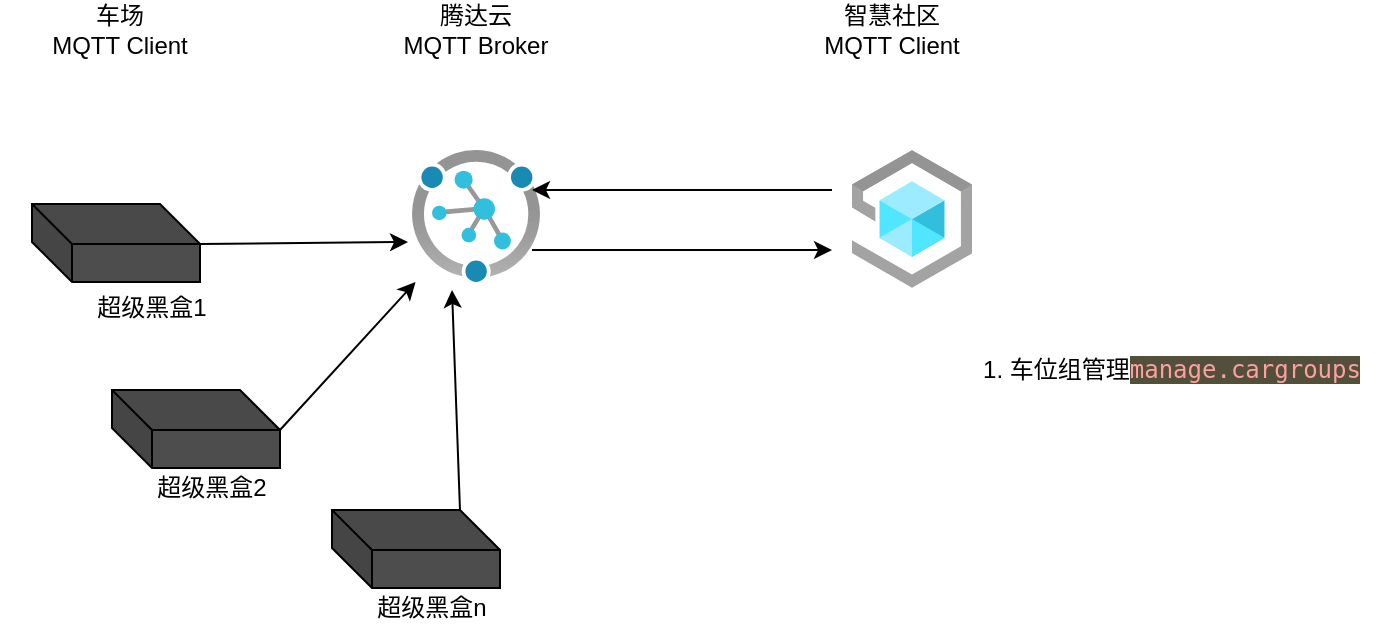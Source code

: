 <mxfile version="13.10.4" type="github">
  <diagram id="lf53xK3CYcItw04vwrKp" name="车场">
    <mxGraphModel dx="1102" dy="581" grid="1" gridSize="10" guides="1" tooltips="1" connect="1" arrows="1" fold="1" page="1" pageScale="1" pageWidth="827" pageHeight="1169" math="0" shadow="0">
      <root>
        <mxCell id="0" />
        <mxCell id="1" parent="0" />
        <mxCell id="m-Kj6B7PE4nzNGE_S6hV-1" value="" style="aspect=fixed;html=1;points=[];align=center;image;fontSize=12;image=img/lib/azure2/iot/Device_Provisioning_Services.svg;" vertex="1" parent="1">
          <mxGeometry x="310" y="220" width="64" height="66" as="geometry" />
        </mxCell>
        <mxCell id="m-Kj6B7PE4nzNGE_S6hV-2" value="腾达云&lt;br&gt;MQTT Broker" style="text;html=1;strokeColor=none;fillColor=none;align=center;verticalAlign=middle;whiteSpace=wrap;rounded=0;" vertex="1" parent="1">
          <mxGeometry x="282" y="150" width="120" height="20" as="geometry" />
        </mxCell>
        <mxCell id="m-Kj6B7PE4nzNGE_S6hV-3" value="" style="aspect=fixed;html=1;points=[];align=center;image;fontSize=12;image=img/lib/azure2/iot/IoT_Central_Applications.svg;" vertex="1" parent="1">
          <mxGeometry x="530" y="220" width="60" height="69" as="geometry" />
        </mxCell>
        <mxCell id="m-Kj6B7PE4nzNGE_S6hV-4" value="智慧社区&lt;br&gt;MQTT Client" style="text;html=1;strokeColor=none;fillColor=none;align=center;verticalAlign=middle;whiteSpace=wrap;rounded=0;" vertex="1" parent="1">
          <mxGeometry x="490" y="150" width="120" height="20" as="geometry" />
        </mxCell>
        <mxCell id="m-Kj6B7PE4nzNGE_S6hV-6" value="车场&lt;br&gt;MQTT Client" style="text;html=1;strokeColor=none;fillColor=none;align=center;verticalAlign=middle;whiteSpace=wrap;rounded=0;" vertex="1" parent="1">
          <mxGeometry x="104" y="150" width="120" height="20" as="geometry" />
        </mxCell>
        <mxCell id="m-Kj6B7PE4nzNGE_S6hV-7" value="超级黑盒1" style="text;html=1;strokeColor=none;fillColor=none;align=center;verticalAlign=middle;whiteSpace=wrap;rounded=0;" vertex="1" parent="1">
          <mxGeometry x="120" y="289" width="120" height="20" as="geometry" />
        </mxCell>
        <mxCell id="m-Kj6B7PE4nzNGE_S6hV-8" value="" style="shape=cube;whiteSpace=wrap;html=1;boundedLbl=1;backgroundOutline=1;darkOpacity=0.05;darkOpacity2=0.1;fillColor=#4D4D4D;" vertex="1" parent="1">
          <mxGeometry x="120" y="247" width="84" height="39" as="geometry" />
        </mxCell>
        <mxCell id="m-Kj6B7PE4nzNGE_S6hV-9" value="" style="shape=cube;whiteSpace=wrap;html=1;boundedLbl=1;backgroundOutline=1;darkOpacity=0.05;darkOpacity2=0.1;fillColor=#4D4D4D;" vertex="1" parent="1">
          <mxGeometry x="160" y="340" width="84" height="39" as="geometry" />
        </mxCell>
        <mxCell id="m-Kj6B7PE4nzNGE_S6hV-10" value="" style="shape=cube;whiteSpace=wrap;html=1;boundedLbl=1;backgroundOutline=1;darkOpacity=0.05;darkOpacity2=0.1;fillColor=#4D4D4D;" vertex="1" parent="1">
          <mxGeometry x="270" y="400" width="84" height="39" as="geometry" />
        </mxCell>
        <mxCell id="m-Kj6B7PE4nzNGE_S6hV-11" value="超级黑盒2" style="text;html=1;strokeColor=none;fillColor=none;align=center;verticalAlign=middle;whiteSpace=wrap;rounded=0;" vertex="1" parent="1">
          <mxGeometry x="150" y="379" width="120" height="20" as="geometry" />
        </mxCell>
        <mxCell id="m-Kj6B7PE4nzNGE_S6hV-12" value="超级黑盒n" style="text;html=1;strokeColor=none;fillColor=none;align=center;verticalAlign=middle;whiteSpace=wrap;rounded=0;" vertex="1" parent="1">
          <mxGeometry x="260" y="439" width="120" height="20" as="geometry" />
        </mxCell>
        <mxCell id="m-Kj6B7PE4nzNGE_S6hV-13" value="" style="endArrow=classic;html=1;exitX=0;exitY=0;exitDx=84;exitDy=20;exitPerimeter=0;" edge="1" parent="1" source="m-Kj6B7PE4nzNGE_S6hV-8">
          <mxGeometry width="50" height="50" relative="1" as="geometry">
            <mxPoint x="206" y="319.5" as="sourcePoint" />
            <mxPoint x="308" y="266" as="targetPoint" />
          </mxGeometry>
        </mxCell>
        <mxCell id="m-Kj6B7PE4nzNGE_S6hV-14" value="" style="endArrow=classic;html=1;exitX=0;exitY=0;exitDx=84;exitDy=20;exitPerimeter=0;" edge="1" parent="1" source="m-Kj6B7PE4nzNGE_S6hV-9" target="m-Kj6B7PE4nzNGE_S6hV-1">
          <mxGeometry width="50" height="50" relative="1" as="geometry">
            <mxPoint x="250" y="370" as="sourcePoint" />
            <mxPoint x="300" y="320" as="targetPoint" />
          </mxGeometry>
        </mxCell>
        <mxCell id="m-Kj6B7PE4nzNGE_S6hV-15" value="" style="endArrow=classic;html=1;exitX=0;exitY=0;exitDx=64;exitDy=0;exitPerimeter=0;" edge="1" parent="1" source="m-Kj6B7PE4nzNGE_S6hV-10">
          <mxGeometry width="50" height="50" relative="1" as="geometry">
            <mxPoint x="320" y="410" as="sourcePoint" />
            <mxPoint x="330" y="290" as="targetPoint" />
          </mxGeometry>
        </mxCell>
        <mxCell id="m-Kj6B7PE4nzNGE_S6hV-16" value="" style="endArrow=classic;html=1;" edge="1" parent="1">
          <mxGeometry width="50" height="50" relative="1" as="geometry">
            <mxPoint x="520" y="240" as="sourcePoint" />
            <mxPoint x="370" y="240" as="targetPoint" />
          </mxGeometry>
        </mxCell>
        <mxCell id="m-Kj6B7PE4nzNGE_S6hV-17" value="" style="endArrow=classic;html=1;exitX=0.938;exitY=0.758;exitDx=0;exitDy=0;exitPerimeter=0;" edge="1" parent="1" source="m-Kj6B7PE4nzNGE_S6hV-1">
          <mxGeometry width="50" height="50" relative="1" as="geometry">
            <mxPoint x="380" y="310" as="sourcePoint" />
            <mxPoint x="520" y="270" as="targetPoint" />
          </mxGeometry>
        </mxCell>
        <mxCell id="m-Kj6B7PE4nzNGE_S6hV-18" value="1. 车位组管理&lt;span style=&quot;background-color: rgb(82 , 80 , 58) ; color: rgb(255 , 160 , 160) ; font-family: &amp;#34;jetbrains mono&amp;#34; , monospace ; font-size: 9pt&quot;&gt;manage.cargroups&lt;/span&gt;" style="text;html=1;strokeColor=none;fillColor=none;align=center;verticalAlign=middle;whiteSpace=wrap;rounded=0;" vertex="1" parent="1">
          <mxGeometry x="580" y="320" width="220" height="20" as="geometry" />
        </mxCell>
      </root>
    </mxGraphModel>
  </diagram>
</mxfile>
